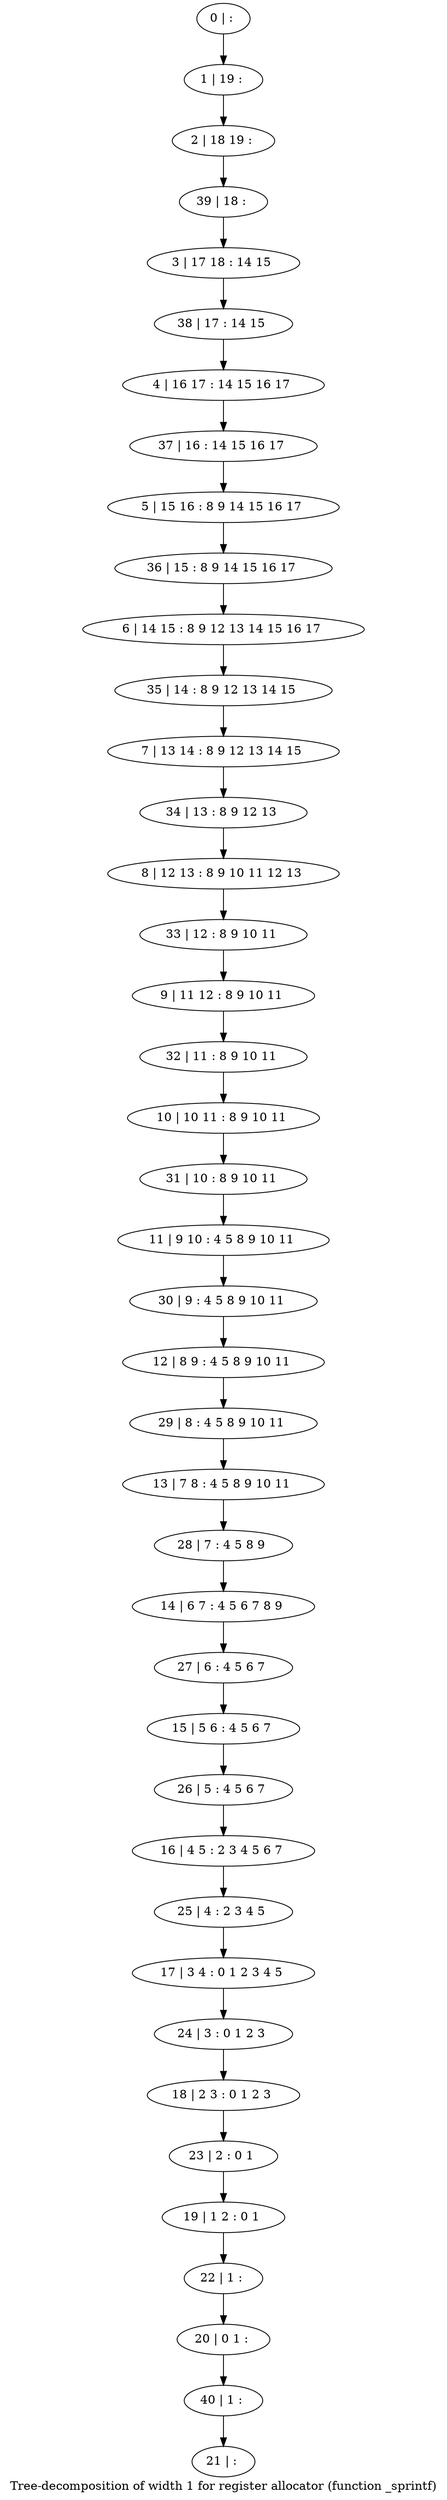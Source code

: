 digraph G {
graph [label="Tree-decomposition of width 1 for register allocator (function _sprintf)"]
0[label="0 | : "];
1[label="1 | 19 : "];
2[label="2 | 18 19 : "];
3[label="3 | 17 18 : 14 15 "];
4[label="4 | 16 17 : 14 15 16 17 "];
5[label="5 | 15 16 : 8 9 14 15 16 17 "];
6[label="6 | 14 15 : 8 9 12 13 14 15 16 17 "];
7[label="7 | 13 14 : 8 9 12 13 14 15 "];
8[label="8 | 12 13 : 8 9 10 11 12 13 "];
9[label="9 | 11 12 : 8 9 10 11 "];
10[label="10 | 10 11 : 8 9 10 11 "];
11[label="11 | 9 10 : 4 5 8 9 10 11 "];
12[label="12 | 8 9 : 4 5 8 9 10 11 "];
13[label="13 | 7 8 : 4 5 8 9 10 11 "];
14[label="14 | 6 7 : 4 5 6 7 8 9 "];
15[label="15 | 5 6 : 4 5 6 7 "];
16[label="16 | 4 5 : 2 3 4 5 6 7 "];
17[label="17 | 3 4 : 0 1 2 3 4 5 "];
18[label="18 | 2 3 : 0 1 2 3 "];
19[label="19 | 1 2 : 0 1 "];
20[label="20 | 0 1 : "];
21[label="21 | : "];
22[label="22 | 1 : "];
23[label="23 | 2 : 0 1 "];
24[label="24 | 3 : 0 1 2 3 "];
25[label="25 | 4 : 2 3 4 5 "];
26[label="26 | 5 : 4 5 6 7 "];
27[label="27 | 6 : 4 5 6 7 "];
28[label="28 | 7 : 4 5 8 9 "];
29[label="29 | 8 : 4 5 8 9 10 11 "];
30[label="30 | 9 : 4 5 8 9 10 11 "];
31[label="31 | 10 : 8 9 10 11 "];
32[label="32 | 11 : 8 9 10 11 "];
33[label="33 | 12 : 8 9 10 11 "];
34[label="34 | 13 : 8 9 12 13 "];
35[label="35 | 14 : 8 9 12 13 14 15 "];
36[label="36 | 15 : 8 9 14 15 16 17 "];
37[label="37 | 16 : 14 15 16 17 "];
38[label="38 | 17 : 14 15 "];
39[label="39 | 18 : "];
40[label="40 | 1 : "];
0->1 ;
1->2 ;
22->20 ;
19->22 ;
23->19 ;
18->23 ;
24->18 ;
17->24 ;
25->17 ;
16->25 ;
26->16 ;
15->26 ;
27->15 ;
14->27 ;
28->14 ;
13->28 ;
29->13 ;
12->29 ;
30->12 ;
11->30 ;
31->11 ;
10->31 ;
32->10 ;
9->32 ;
33->9 ;
8->33 ;
34->8 ;
7->34 ;
35->7 ;
6->35 ;
36->6 ;
5->36 ;
37->5 ;
4->37 ;
38->4 ;
3->38 ;
39->3 ;
2->39 ;
40->21 ;
20->40 ;
}
